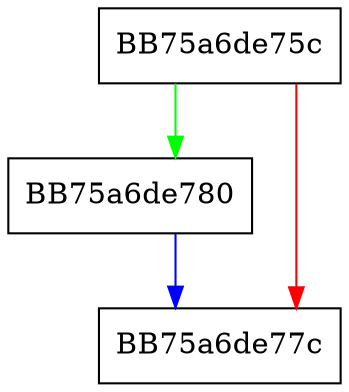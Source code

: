digraph GetSMSLevelString {
  node [shape="box"];
  graph [splines=ortho];
  BB75a6de75c -> BB75a6de780 [color="green"];
  BB75a6de75c -> BB75a6de77c [color="red"];
  BB75a6de780 -> BB75a6de77c [color="blue"];
}